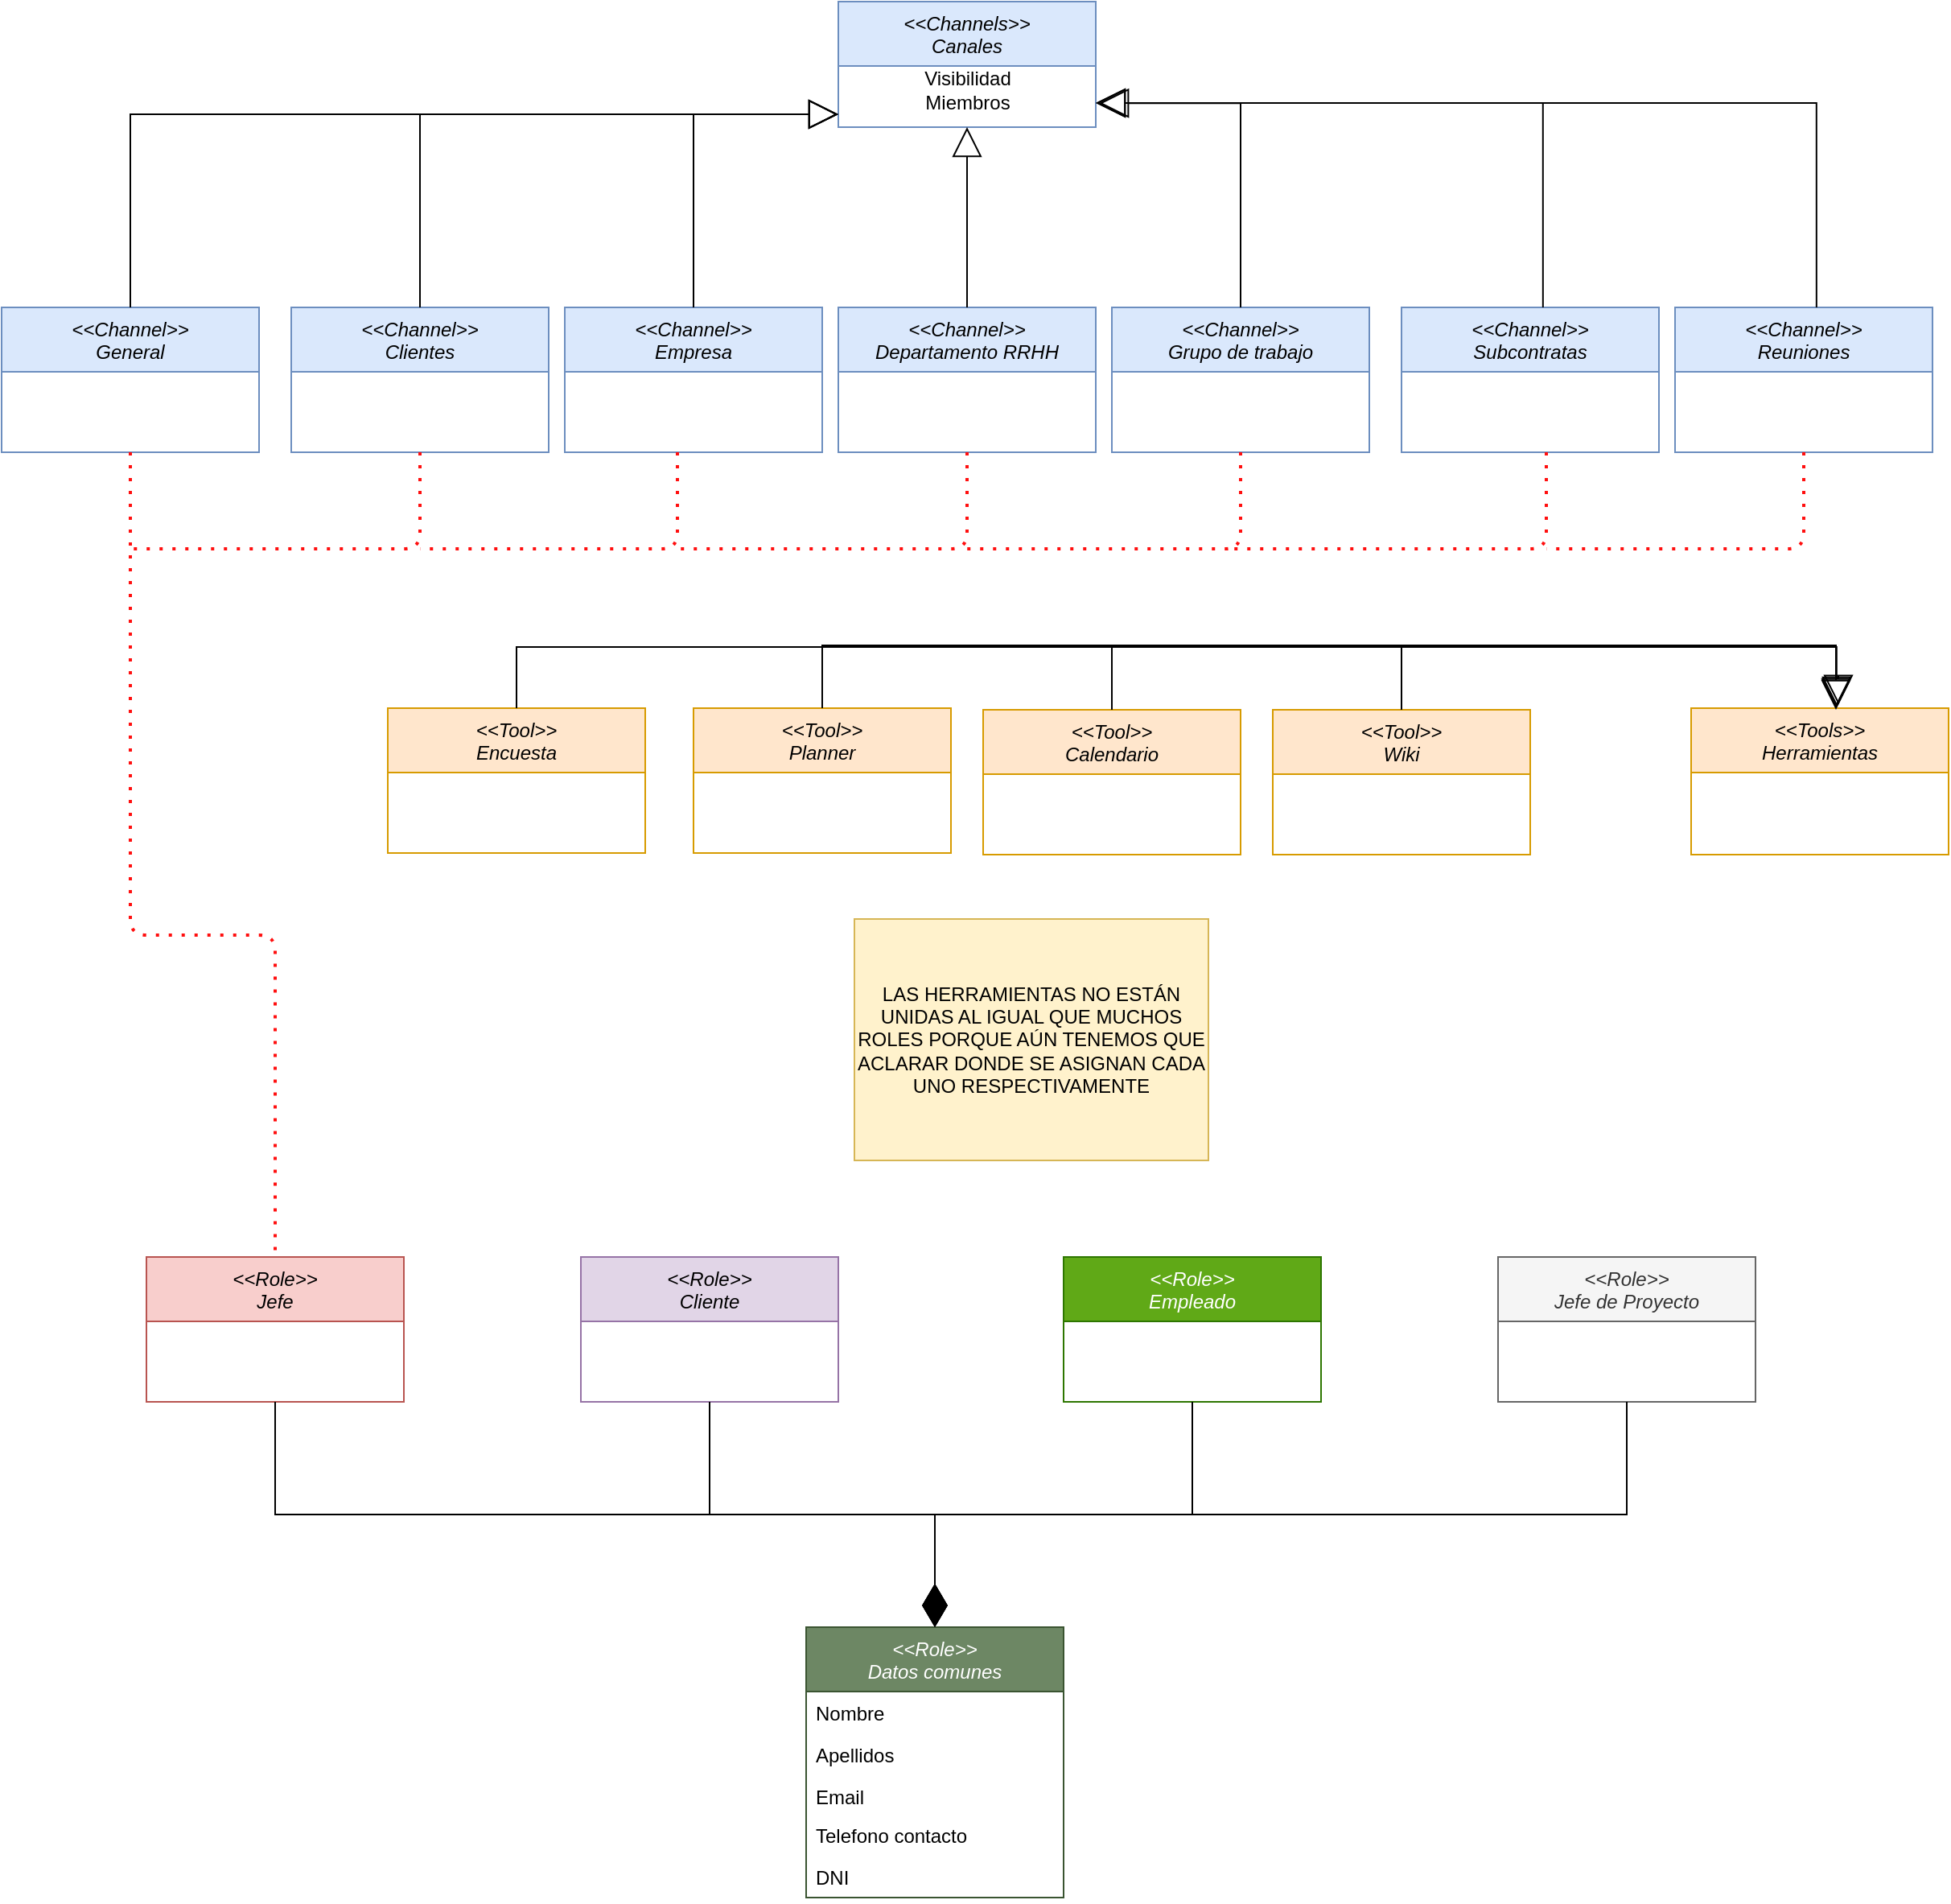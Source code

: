 <mxfile version="15.8.2" type="device"><diagram id="WS6gOhi925AIwpMff4mx" name="Page-1"><mxGraphModel dx="1737" dy="898" grid="1" gridSize="10" guides="1" tooltips="1" connect="1" arrows="1" fold="1" page="1" pageScale="1" pageWidth="827" pageHeight="1169" math="0" shadow="0"><root><mxCell id="0"/><mxCell id="1" parent="0"/><mxCell id="bBLprnTfoMjP25fxwPeh-1" value="&lt;&lt;Channels&gt;&gt;&#10;Canales" style="swimlane;fontStyle=2;align=center;verticalAlign=top;childLayout=stackLayout;horizontal=1;startSize=40;horizontalStack=0;resizeParent=1;resizeLast=0;collapsible=1;marginBottom=0;rounded=0;shadow=0;strokeWidth=1;fillColor=#dae8fc;strokeColor=#6c8ebf;" vertex="1" parent="1"><mxGeometry x="540" y="100" width="160" height="78" as="geometry"><mxRectangle x="230" y="140" width="160" height="26" as="alternateBounds"/></mxGeometry></mxCell><mxCell id="bBLprnTfoMjP25fxwPeh-2" value="Visibilidad&lt;br&gt;Miembros" style="text;html=1;align=center;verticalAlign=middle;resizable=0;points=[];autosize=1;strokeColor=none;fillColor=none;" vertex="1" parent="bBLprnTfoMjP25fxwPeh-1"><mxGeometry y="40" width="160" height="30" as="geometry"/></mxCell><mxCell id="bBLprnTfoMjP25fxwPeh-3" value="&lt;&lt;Channel&gt;&gt;&#10;General" style="swimlane;fontStyle=2;align=center;verticalAlign=top;childLayout=stackLayout;horizontal=1;startSize=40;horizontalStack=0;resizeParent=1;resizeLast=0;collapsible=1;marginBottom=0;rounded=0;shadow=0;strokeWidth=1;fillColor=#dae8fc;strokeColor=#6c8ebf;" vertex="1" parent="1"><mxGeometry x="20" y="290" width="160" height="90" as="geometry"><mxRectangle x="230" y="140" width="160" height="26" as="alternateBounds"/></mxGeometry></mxCell><mxCell id="bBLprnTfoMjP25fxwPeh-4" value="&lt;&lt;Channel&gt;&gt;&#10;Clientes" style="swimlane;fontStyle=2;align=center;verticalAlign=top;childLayout=stackLayout;horizontal=1;startSize=40;horizontalStack=0;resizeParent=1;resizeLast=0;collapsible=1;marginBottom=0;rounded=0;shadow=0;strokeWidth=1;fillColor=#dae8fc;strokeColor=#6c8ebf;" vertex="1" parent="1"><mxGeometry x="200" y="290" width="160" height="90" as="geometry"><mxRectangle x="230" y="140" width="160" height="26" as="alternateBounds"/></mxGeometry></mxCell><mxCell id="bBLprnTfoMjP25fxwPeh-5" value="&lt;&lt;Channel&gt;&gt;&#10;Empresa" style="swimlane;fontStyle=2;align=center;verticalAlign=top;childLayout=stackLayout;horizontal=1;startSize=40;horizontalStack=0;resizeParent=1;resizeLast=0;collapsible=1;marginBottom=0;rounded=0;shadow=0;strokeWidth=1;fillColor=#dae8fc;strokeColor=#6c8ebf;" vertex="1" parent="1"><mxGeometry x="370" y="290" width="160" height="90" as="geometry"><mxRectangle x="230" y="140" width="160" height="26" as="alternateBounds"/></mxGeometry></mxCell><mxCell id="bBLprnTfoMjP25fxwPeh-6" value="&lt;&lt;Channel&gt;&gt;&#10;Reuniones" style="swimlane;fontStyle=2;align=center;verticalAlign=top;childLayout=stackLayout;horizontal=1;startSize=40;horizontalStack=0;resizeParent=1;resizeLast=0;collapsible=1;marginBottom=0;rounded=0;shadow=0;strokeWidth=1;fillColor=#dae8fc;strokeColor=#6c8ebf;" vertex="1" parent="1"><mxGeometry x="1060" y="290" width="160" height="90" as="geometry"><mxRectangle x="230" y="140" width="160" height="26" as="alternateBounds"/></mxGeometry></mxCell><mxCell id="bBLprnTfoMjP25fxwPeh-7" value="&lt;&lt;Channel&gt;&gt;&#10;Subcontratas" style="swimlane;fontStyle=2;align=center;verticalAlign=top;childLayout=stackLayout;horizontal=1;startSize=40;horizontalStack=0;resizeParent=1;resizeLast=0;collapsible=1;marginBottom=0;rounded=0;shadow=0;strokeWidth=1;fillColor=#dae8fc;strokeColor=#6c8ebf;" vertex="1" parent="1"><mxGeometry x="890" y="290" width="160" height="90" as="geometry"><mxRectangle x="230" y="140" width="160" height="26" as="alternateBounds"/></mxGeometry></mxCell><mxCell id="bBLprnTfoMjP25fxwPeh-8" value="&lt;&lt;Channel&gt;&gt;&#10;Grupo de trabajo" style="swimlane;fontStyle=2;align=center;verticalAlign=top;childLayout=stackLayout;horizontal=1;startSize=40;horizontalStack=0;resizeParent=1;resizeLast=0;collapsible=1;marginBottom=0;rounded=0;shadow=0;strokeWidth=1;fillColor=#dae8fc;strokeColor=#6c8ebf;" vertex="1" parent="1"><mxGeometry x="710" y="290" width="160" height="90" as="geometry"><mxRectangle x="230" y="140" width="160" height="26" as="alternateBounds"/></mxGeometry></mxCell><mxCell id="bBLprnTfoMjP25fxwPeh-9" value="&lt;&lt;Channel&gt;&gt;&#10;Departamento RRHH" style="swimlane;fontStyle=2;align=center;verticalAlign=top;childLayout=stackLayout;horizontal=1;startSize=40;horizontalStack=0;resizeParent=1;resizeLast=0;collapsible=1;marginBottom=0;rounded=0;shadow=0;strokeWidth=1;fillColor=#dae8fc;strokeColor=#6c8ebf;" vertex="1" parent="1"><mxGeometry x="540" y="290" width="160" height="90" as="geometry"><mxRectangle x="230" y="140" width="160" height="26" as="alternateBounds"/></mxGeometry></mxCell><mxCell id="bBLprnTfoMjP25fxwPeh-59" value="&lt;&lt;Tool&gt;&gt;&#10;Calendario" style="swimlane;fontStyle=2;align=center;verticalAlign=top;childLayout=stackLayout;horizontal=1;startSize=40;horizontalStack=0;resizeParent=1;resizeLast=0;collapsible=1;marginBottom=0;rounded=0;shadow=0;strokeWidth=1;fillColor=#ffe6cc;strokeColor=#d79b00;" vertex="1" parent="1"><mxGeometry x="630" y="540" width="160" height="90" as="geometry"><mxRectangle x="230" y="140" width="160" height="26" as="alternateBounds"/></mxGeometry></mxCell><mxCell id="bBLprnTfoMjP25fxwPeh-60" value="&lt;&lt;Tool&gt;&gt;&#10;Wiki" style="swimlane;fontStyle=2;align=center;verticalAlign=top;childLayout=stackLayout;horizontal=1;startSize=40;horizontalStack=0;resizeParent=1;resizeLast=0;collapsible=1;marginBottom=0;rounded=0;shadow=0;strokeWidth=1;fillColor=#ffe6cc;strokeColor=#d79b00;" vertex="1" parent="1"><mxGeometry x="810" y="540" width="160" height="90" as="geometry"><mxRectangle x="230" y="140" width="160" height="26" as="alternateBounds"/></mxGeometry></mxCell><mxCell id="bBLprnTfoMjP25fxwPeh-61" value="&lt;&lt;Tool&gt;&gt;&#10;Planner" style="swimlane;fontStyle=2;align=center;verticalAlign=top;childLayout=stackLayout;horizontal=1;startSize=40;horizontalStack=0;resizeParent=1;resizeLast=0;collapsible=1;marginBottom=0;rounded=0;shadow=0;strokeWidth=1;fillColor=#ffe6cc;strokeColor=#d79b00;" vertex="1" parent="1"><mxGeometry x="450" y="539" width="160" height="90" as="geometry"><mxRectangle x="230" y="140" width="160" height="26" as="alternateBounds"/></mxGeometry></mxCell><mxCell id="bBLprnTfoMjP25fxwPeh-62" value="&lt;&lt;Tool&gt;&gt;&#10;Encuesta" style="swimlane;fontStyle=2;align=center;verticalAlign=top;childLayout=stackLayout;horizontal=1;startSize=40;horizontalStack=0;resizeParent=1;resizeLast=0;collapsible=1;marginBottom=0;rounded=0;shadow=0;strokeWidth=1;fillColor=#ffe6cc;strokeColor=#d79b00;" vertex="1" parent="1"><mxGeometry x="260" y="539" width="160" height="90" as="geometry"><mxRectangle x="230" y="140" width="160" height="26" as="alternateBounds"/></mxGeometry></mxCell><mxCell id="bBLprnTfoMjP25fxwPeh-63" value="&lt;&lt;Role&gt;&gt;&#10;Cliente" style="swimlane;fontStyle=2;align=center;verticalAlign=top;childLayout=stackLayout;horizontal=1;startSize=40;horizontalStack=0;resizeParent=1;resizeLast=0;collapsible=1;marginBottom=0;rounded=0;shadow=0;strokeWidth=1;fillColor=#e1d5e7;strokeColor=#9673a6;" vertex="1" parent="1"><mxGeometry x="380" y="880" width="160" height="90" as="geometry"><mxRectangle x="230" y="140" width="160" height="26" as="alternateBounds"/></mxGeometry></mxCell><mxCell id="bBLprnTfoMjP25fxwPeh-64" value="&lt;&lt;Role&gt;&gt;&#10;Empleado" style="swimlane;fontStyle=2;align=center;verticalAlign=top;childLayout=stackLayout;horizontal=1;startSize=40;horizontalStack=0;resizeParent=1;resizeLast=0;collapsible=1;marginBottom=0;rounded=0;shadow=0;strokeWidth=1;fillColor=#60a917;fontColor=#ffffff;strokeColor=#2D7600;" vertex="1" parent="1"><mxGeometry x="680" y="880" width="160" height="90" as="geometry"><mxRectangle x="230" y="140" width="160" height="26" as="alternateBounds"/></mxGeometry></mxCell><mxCell id="bBLprnTfoMjP25fxwPeh-65" value="&lt;&lt;Role&gt;&gt;&#10;Jefe de Proyecto" style="swimlane;fontStyle=2;align=center;verticalAlign=top;childLayout=stackLayout;horizontal=1;startSize=40;horizontalStack=0;resizeParent=1;resizeLast=0;collapsible=1;marginBottom=0;rounded=0;shadow=0;strokeWidth=1;fillColor=#f5f5f5;fontColor=#333333;strokeColor=#666666;" vertex="1" parent="1"><mxGeometry x="950" y="880" width="160" height="90" as="geometry"><mxRectangle x="230" y="140" width="160" height="26" as="alternateBounds"/></mxGeometry></mxCell><mxCell id="bBLprnTfoMjP25fxwPeh-66" value="&lt;&lt;Role&gt;&gt;&#10;Jefe" style="swimlane;fontStyle=2;align=center;verticalAlign=top;childLayout=stackLayout;horizontal=1;startSize=40;horizontalStack=0;resizeParent=1;resizeLast=0;collapsible=1;marginBottom=0;rounded=0;shadow=0;strokeWidth=1;fillColor=#f8cecc;strokeColor=#b85450;" vertex="1" parent="1"><mxGeometry x="110" y="880" width="160" height="90" as="geometry"><mxRectangle x="230" y="140" width="160" height="26" as="alternateBounds"/></mxGeometry></mxCell><mxCell id="bBLprnTfoMjP25fxwPeh-67" value="" style="endArrow=none;dashed=1;html=1;dashPattern=1 3;strokeWidth=2;exitX=0.5;exitY=1;exitDx=0;exitDy=0;entryX=0.5;entryY=0;entryDx=0;entryDy=0;strokeColor=#FF0F0F;" edge="1" parent="1" source="bBLprnTfoMjP25fxwPeh-3" target="bBLprnTfoMjP25fxwPeh-66"><mxGeometry width="50" height="50" relative="1" as="geometry"><mxPoint x="120" y="610" as="sourcePoint"/><mxPoint x="110" y="790" as="targetPoint"/><Array as="points"><mxPoint x="100" y="680"/><mxPoint x="190" y="680"/></Array></mxGeometry></mxCell><mxCell id="bBLprnTfoMjP25fxwPeh-68" value="" style="endArrow=none;dashed=1;html=1;dashPattern=1 3;strokeWidth=2;exitX=0.5;exitY=1;exitDx=0;exitDy=0;strokeColor=#FF0F0F;" edge="1" parent="1" source="bBLprnTfoMjP25fxwPeh-9"><mxGeometry width="50" height="50" relative="1" as="geometry"><mxPoint x="110.0" y="390" as="sourcePoint"/><mxPoint x="440" y="440" as="targetPoint"/><Array as="points"><mxPoint x="620" y="440"/></Array></mxGeometry></mxCell><mxCell id="bBLprnTfoMjP25fxwPeh-69" value="" style="endArrow=none;dashed=1;html=1;dashPattern=1 3;strokeWidth=2;strokeColor=#FF0F0F;" edge="1" parent="1"><mxGeometry width="50" height="50" relative="1" as="geometry"><mxPoint x="440" y="380" as="sourcePoint"/><mxPoint x="280" y="440" as="targetPoint"/><Array as="points"><mxPoint x="440" y="440"/></Array></mxGeometry></mxCell><mxCell id="bBLprnTfoMjP25fxwPeh-70" value="" style="endArrow=none;dashed=1;html=1;dashPattern=1 3;strokeWidth=2;exitX=0.5;exitY=1;exitDx=0;exitDy=0;strokeColor=#FF0F0F;" edge="1" parent="1" source="bBLprnTfoMjP25fxwPeh-4"><mxGeometry width="50" height="50" relative="1" as="geometry"><mxPoint x="130.0" y="410" as="sourcePoint"/><mxPoint x="100" y="440" as="targetPoint"/><Array as="points"><mxPoint x="280" y="440"/></Array></mxGeometry></mxCell><mxCell id="bBLprnTfoMjP25fxwPeh-73" value="" style="endArrow=none;dashed=1;html=1;dashPattern=1 3;strokeWidth=2;exitX=0.5;exitY=1;exitDx=0;exitDy=0;strokeColor=#FF0F0F;" edge="1" parent="1"><mxGeometry width="50" height="50" relative="1" as="geometry"><mxPoint x="980" y="380" as="sourcePoint"/><mxPoint x="780" y="440" as="targetPoint"/><Array as="points"><mxPoint x="980" y="440"/></Array></mxGeometry></mxCell><mxCell id="bBLprnTfoMjP25fxwPeh-74" value="" style="endArrow=none;dashed=1;html=1;dashPattern=1 3;strokeWidth=2;exitX=0.5;exitY=1;exitDx=0;exitDy=0;strokeColor=#FF0F0F;" edge="1" parent="1" source="bBLprnTfoMjP25fxwPeh-8"><mxGeometry width="50" height="50" relative="1" as="geometry"><mxPoint x="640" y="400" as="sourcePoint"/><mxPoint x="620" y="440" as="targetPoint"/><Array as="points"><mxPoint x="790" y="440"/></Array></mxGeometry></mxCell><mxCell id="bBLprnTfoMjP25fxwPeh-75" value="" style="endArrow=none;dashed=1;html=1;dashPattern=1 3;strokeWidth=2;exitX=0.5;exitY=1;exitDx=0;exitDy=0;strokeColor=#FF0F0F;" edge="1" parent="1" source="bBLprnTfoMjP25fxwPeh-6"><mxGeometry width="50" height="50" relative="1" as="geometry"><mxPoint x="630" y="390" as="sourcePoint"/><mxPoint x="980" y="440" as="targetPoint"/><Array as="points"><mxPoint x="1140" y="440"/></Array></mxGeometry></mxCell><mxCell id="bBLprnTfoMjP25fxwPeh-77" value="LAS HERRAMIENTAS NO ESTÁN UNIDAS AL IGUAL QUE MUCHOS ROLES PORQUE AÚN TENEMOS QUE ACLARAR DONDE SE ASIGNAN CADA UNO RESPECTIVAMENTE" style="text;html=1;strokeColor=#d6b656;fillColor=#fff2cc;align=center;verticalAlign=middle;whiteSpace=wrap;rounded=0;" vertex="1" parent="1"><mxGeometry x="550" y="670" width="220" height="150" as="geometry"/></mxCell><mxCell id="bBLprnTfoMjP25fxwPeh-78" value="&lt;&lt;Role&gt;&gt;&#10;Datos comunes" style="swimlane;fontStyle=2;align=center;verticalAlign=top;childLayout=stackLayout;horizontal=1;startSize=40;horizontalStack=0;resizeParent=1;resizeLast=0;collapsible=1;marginBottom=0;rounded=0;shadow=0;strokeWidth=1;fillColor=#6d8764;fontColor=#ffffff;strokeColor=#3A5431;" vertex="1" parent="1"><mxGeometry x="520" y="1110" width="160" height="168" as="geometry"><mxRectangle x="230" y="140" width="160" height="26" as="alternateBounds"/></mxGeometry></mxCell><mxCell id="bBLprnTfoMjP25fxwPeh-79" value="Nombre" style="text;align=left;verticalAlign=top;spacingLeft=4;spacingRight=4;overflow=hidden;rotatable=0;points=[[0,0.5],[1,0.5]];portConstraint=eastwest;" vertex="1" parent="bBLprnTfoMjP25fxwPeh-78"><mxGeometry y="40" width="160" height="26" as="geometry"/></mxCell><mxCell id="bBLprnTfoMjP25fxwPeh-80" value="Apellidos" style="text;align=left;verticalAlign=top;spacingLeft=4;spacingRight=4;overflow=hidden;rotatable=0;points=[[0,0.5],[1,0.5]];portConstraint=eastwest;rounded=0;shadow=0;html=0;" vertex="1" parent="bBLprnTfoMjP25fxwPeh-78"><mxGeometry y="66" width="160" height="26" as="geometry"/></mxCell><mxCell id="bBLprnTfoMjP25fxwPeh-81" value="Email " style="text;align=left;verticalAlign=top;spacingLeft=4;spacingRight=4;overflow=hidden;rotatable=0;points=[[0,0.5],[1,0.5]];portConstraint=eastwest;rounded=0;shadow=0;html=0;" vertex="1" parent="bBLprnTfoMjP25fxwPeh-78"><mxGeometry y="92" width="160" height="24" as="geometry"/></mxCell><mxCell id="bBLprnTfoMjP25fxwPeh-82" value="Telefono contacto" style="text;align=left;verticalAlign=top;spacingLeft=4;spacingRight=4;overflow=hidden;rotatable=0;points=[[0,0.5],[1,0.5]];portConstraint=eastwest;rounded=0;shadow=0;html=0;" vertex="1" parent="bBLprnTfoMjP25fxwPeh-78"><mxGeometry y="116" width="160" height="26" as="geometry"/></mxCell><mxCell id="bBLprnTfoMjP25fxwPeh-83" value="DNI" style="text;align=left;verticalAlign=top;spacingLeft=4;spacingRight=4;overflow=hidden;rotatable=0;points=[[0,0.5],[1,0.5]];portConstraint=eastwest;rounded=0;shadow=0;html=0;" vertex="1" parent="bBLprnTfoMjP25fxwPeh-78"><mxGeometry y="142" width="160" height="26" as="geometry"/></mxCell><mxCell id="bBLprnTfoMjP25fxwPeh-87" value="" style="endArrow=diamondThin;endFill=1;endSize=24;html=1;rounded=0;strokeColor=#000000;entryX=0.5;entryY=0;entryDx=0;entryDy=0;exitX=0.5;exitY=1;exitDx=0;exitDy=0;" edge="1" parent="1" source="bBLprnTfoMjP25fxwPeh-66" target="bBLprnTfoMjP25fxwPeh-78"><mxGeometry width="160" relative="1" as="geometry"><mxPoint x="510" y="1140" as="sourcePoint"/><mxPoint x="670" y="1140" as="targetPoint"/><Array as="points"><mxPoint x="190" y="1040"/><mxPoint x="600" y="1040"/></Array></mxGeometry></mxCell><mxCell id="bBLprnTfoMjP25fxwPeh-88" value="" style="endArrow=diamondThin;endFill=1;endSize=24;html=1;rounded=0;strokeColor=#000000;exitX=0.5;exitY=1;exitDx=0;exitDy=0;" edge="1" parent="1" source="bBLprnTfoMjP25fxwPeh-63"><mxGeometry width="160" relative="1" as="geometry"><mxPoint x="200" y="980" as="sourcePoint"/><mxPoint x="600" y="1110" as="targetPoint"/><Array as="points"><mxPoint x="460" y="1040"/><mxPoint x="600" y="1040"/></Array></mxGeometry></mxCell><mxCell id="bBLprnTfoMjP25fxwPeh-89" value="" style="endArrow=diamondThin;endFill=1;endSize=24;html=1;rounded=0;strokeColor=#000000;exitX=0.5;exitY=1;exitDx=0;exitDy=0;entryX=0.5;entryY=0;entryDx=0;entryDy=0;" edge="1" parent="1" source="bBLprnTfoMjP25fxwPeh-65" target="bBLprnTfoMjP25fxwPeh-78"><mxGeometry width="160" relative="1" as="geometry"><mxPoint x="1050" y="1080" as="sourcePoint"/><mxPoint x="1190" y="1220.0" as="targetPoint"/><Array as="points"><mxPoint x="1030" y="1040"/><mxPoint x="600" y="1040"/></Array></mxGeometry></mxCell><mxCell id="bBLprnTfoMjP25fxwPeh-90" value="" style="endArrow=diamondThin;endFill=1;endSize=24;html=1;rounded=0;strokeColor=#000000;exitX=0.5;exitY=1;exitDx=0;exitDy=0;entryX=0.5;entryY=0;entryDx=0;entryDy=0;" edge="1" parent="1" source="bBLprnTfoMjP25fxwPeh-64" target="bBLprnTfoMjP25fxwPeh-78"><mxGeometry width="160" relative="1" as="geometry"><mxPoint x="790" y="1110" as="sourcePoint"/><mxPoint x="930" y="1250.0" as="targetPoint"/><Array as="points"><mxPoint x="760" y="1040"/><mxPoint x="600" y="1040"/></Array></mxGeometry></mxCell><mxCell id="bBLprnTfoMjP25fxwPeh-91" value="&lt;&lt;Tools&gt;&gt;&#10;Herramientas" style="swimlane;fontStyle=2;align=center;verticalAlign=top;childLayout=stackLayout;horizontal=1;startSize=40;horizontalStack=0;resizeParent=1;resizeLast=0;collapsible=1;marginBottom=0;rounded=0;shadow=0;strokeWidth=1;fillColor=#ffe6cc;strokeColor=#d79b00;" vertex="1" parent="1"><mxGeometry x="1070" y="539" width="160" height="91" as="geometry"><mxRectangle x="230" y="140" width="160" height="26" as="alternateBounds"/></mxGeometry></mxCell><mxCell id="bBLprnTfoMjP25fxwPeh-93" value="" style="endArrow=block;endSize=16;endFill=0;html=1;rounded=0;edgeStyle=orthogonalEdgeStyle;entryX=0.565;entryY=-0.011;entryDx=0;entryDy=0;entryPerimeter=0;exitX=0.5;exitY=0;exitDx=0;exitDy=0;" edge="1" parent="1" source="bBLprnTfoMjP25fxwPeh-62" target="bBLprnTfoMjP25fxwPeh-91"><mxGeometry width="160" relative="1" as="geometry"><mxPoint x="280" y="605" as="sourcePoint"/><mxPoint x="1160" y="510" as="targetPoint"/><Array as="points"><mxPoint x="340" y="501"/><mxPoint x="1160" y="501"/></Array></mxGeometry></mxCell><mxCell id="bBLprnTfoMjP25fxwPeh-96" value="" style="endArrow=block;endSize=16;endFill=0;html=1;rounded=0;edgeStyle=orthogonalEdgeStyle;exitX=0.5;exitY=0;exitDx=0;exitDy=0;" edge="1" parent="1" source="bBLprnTfoMjP25fxwPeh-4" target="bBLprnTfoMjP25fxwPeh-2"><mxGeometry width="160" relative="1" as="geometry"><mxPoint x="110" y="300" as="sourcePoint"/><mxPoint x="510" y="180" as="targetPoint"/><Array as="points"><mxPoint x="280" y="170"/></Array></mxGeometry></mxCell><mxCell id="bBLprnTfoMjP25fxwPeh-97" value="" style="endArrow=block;endSize=16;endFill=0;html=1;rounded=0;edgeStyle=orthogonalEdgeStyle;exitX=0.5;exitY=0;exitDx=0;exitDy=0;" edge="1" parent="1" source="bBLprnTfoMjP25fxwPeh-5"><mxGeometry width="160" relative="1" as="geometry"><mxPoint x="290" y="300" as="sourcePoint"/><mxPoint x="540" y="170" as="targetPoint"/><Array as="points"><mxPoint x="450" y="170"/></Array></mxGeometry></mxCell><mxCell id="bBLprnTfoMjP25fxwPeh-98" value="" style="endArrow=block;endSize=16;endFill=0;html=1;rounded=0;edgeStyle=orthogonalEdgeStyle;exitX=0.5;exitY=0;exitDx=0;exitDy=0;" edge="1" parent="1" source="bBLprnTfoMjP25fxwPeh-3"><mxGeometry width="160" relative="1" as="geometry"><mxPoint x="300" y="310" as="sourcePoint"/><mxPoint x="540" y="170" as="targetPoint"/><Array as="points"><mxPoint x="100" y="170"/><mxPoint x="330" y="170"/></Array></mxGeometry></mxCell><mxCell id="bBLprnTfoMjP25fxwPeh-101" value="" style="endArrow=block;endSize=16;endFill=0;html=1;rounded=0;edgeStyle=orthogonalEdgeStyle;entryX=1.013;entryY=0.771;entryDx=0;entryDy=0;entryPerimeter=0;exitX=0.5;exitY=0;exitDx=0;exitDy=0;" edge="1" parent="1" source="bBLprnTfoMjP25fxwPeh-8" target="bBLprnTfoMjP25fxwPeh-2"><mxGeometry width="160" relative="1" as="geometry"><mxPoint x="810" y="220" as="sourcePoint"/><mxPoint x="570" y="200.0" as="targetPoint"/><Array as="points"><mxPoint x="790" y="163"/></Array></mxGeometry></mxCell><mxCell id="bBLprnTfoMjP25fxwPeh-103" value="" style="endArrow=block;endSize=16;endFill=0;html=1;rounded=0;edgeStyle=orthogonalEdgeStyle;exitX=0.5;exitY=0;exitDx=0;exitDy=0;" edge="1" parent="1" source="bBLprnTfoMjP25fxwPeh-61"><mxGeometry width="160" relative="1" as="geometry"><mxPoint x="350" y="549" as="sourcePoint"/><mxPoint x="1160" y="539" as="targetPoint"/><Array as="points"><mxPoint x="530" y="500"/><mxPoint x="1160" y="500"/></Array></mxGeometry></mxCell><mxCell id="bBLprnTfoMjP25fxwPeh-105" value="" style="endArrow=block;endSize=16;endFill=0;html=1;rounded=0;edgeStyle=orthogonalEdgeStyle;exitX=0.5;exitY=0;exitDx=0;exitDy=0;" edge="1" parent="1" source="bBLprnTfoMjP25fxwPeh-60"><mxGeometry width="160" relative="1" as="geometry"><mxPoint x="370" y="569" as="sourcePoint"/><mxPoint x="1160" y="540" as="targetPoint"/><Array as="points"><mxPoint x="890" y="500"/><mxPoint x="1160" y="500"/><mxPoint x="1160" y="520"/></Array></mxGeometry></mxCell><mxCell id="bBLprnTfoMjP25fxwPeh-106" value="" style="endArrow=block;endSize=16;endFill=0;html=1;rounded=0;edgeStyle=orthogonalEdgeStyle;entryX=0.572;entryY=-0.024;entryDx=0;entryDy=0;entryPerimeter=0;exitX=0.5;exitY=0;exitDx=0;exitDy=0;" edge="1" parent="1" source="bBLprnTfoMjP25fxwPeh-59" target="bBLprnTfoMjP25fxwPeh-91"><mxGeometry width="160" relative="1" as="geometry"><mxPoint x="239.57" y="688" as="sourcePoint"/><mxPoint x="1059.97" y="686.999" as="targetPoint"/><Array as="points"><mxPoint x="710" y="500"/><mxPoint x="1160" y="500"/><mxPoint x="1160" y="520"/><mxPoint x="1162" y="520"/></Array></mxGeometry></mxCell><mxCell id="bBLprnTfoMjP25fxwPeh-107" value="" style="endArrow=block;endSize=16;endFill=0;html=1;rounded=0;edgeStyle=orthogonalEdgeStyle;exitX=0.5;exitY=0;exitDx=0;exitDy=0;" edge="1" parent="1"><mxGeometry width="160" relative="1" as="geometry"><mxPoint x="1147.92" y="290" as="sourcePoint"/><mxPoint x="700" y="163" as="targetPoint"/><Array as="points"><mxPoint x="1147.92" y="163"/></Array></mxGeometry></mxCell><mxCell id="bBLprnTfoMjP25fxwPeh-108" value="" style="endArrow=block;endSize=16;endFill=0;html=1;rounded=0;edgeStyle=orthogonalEdgeStyle;exitX=0.5;exitY=0;exitDx=0;exitDy=0;" edge="1" parent="1" target="bBLprnTfoMjP25fxwPeh-2"><mxGeometry width="160" relative="1" as="geometry"><mxPoint x="977.92" y="290" as="sourcePoint"/><mxPoint x="890.0" y="163.13" as="targetPoint"/><Array as="points"><mxPoint x="978" y="163"/></Array></mxGeometry></mxCell><mxCell id="bBLprnTfoMjP25fxwPeh-109" value="" style="endArrow=block;endSize=16;endFill=0;html=1;rounded=0;edgeStyle=orthogonalEdgeStyle;entryX=0.5;entryY=1;entryDx=0;entryDy=0;exitX=0.5;exitY=0;exitDx=0;exitDy=0;" edge="1" parent="1" source="bBLprnTfoMjP25fxwPeh-9" target="bBLprnTfoMjP25fxwPeh-1"><mxGeometry width="160" relative="1" as="geometry"><mxPoint x="820" y="320" as="sourcePoint"/><mxPoint x="732.08" y="193.13" as="targetPoint"/><Array as="points"/></mxGeometry></mxCell></root></mxGraphModel></diagram></mxfile>